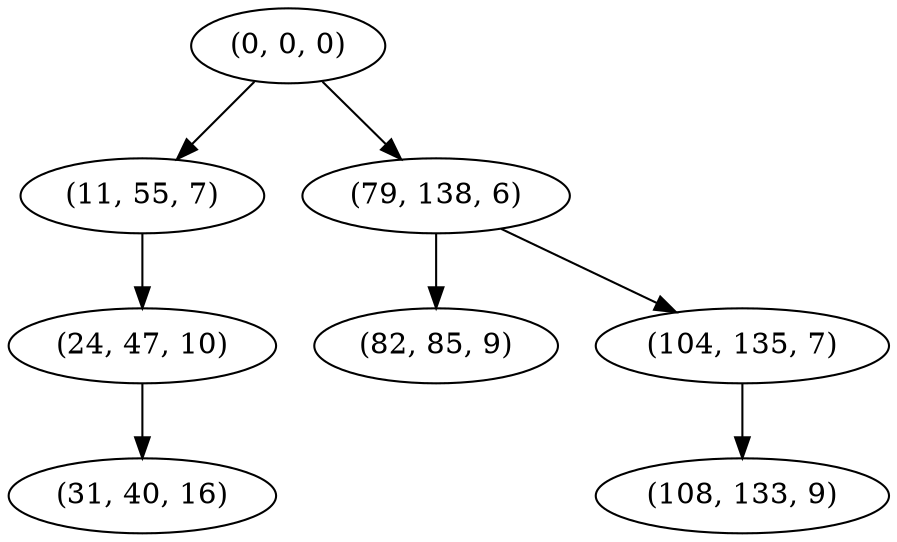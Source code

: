 digraph tree {
    "(0, 0, 0)";
    "(11, 55, 7)";
    "(24, 47, 10)";
    "(31, 40, 16)";
    "(79, 138, 6)";
    "(82, 85, 9)";
    "(104, 135, 7)";
    "(108, 133, 9)";
    "(0, 0, 0)" -> "(11, 55, 7)";
    "(0, 0, 0)" -> "(79, 138, 6)";
    "(11, 55, 7)" -> "(24, 47, 10)";
    "(24, 47, 10)" -> "(31, 40, 16)";
    "(79, 138, 6)" -> "(82, 85, 9)";
    "(79, 138, 6)" -> "(104, 135, 7)";
    "(104, 135, 7)" -> "(108, 133, 9)";
}
